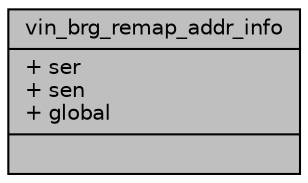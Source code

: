digraph "vin_brg_remap_addr_info"
{
 // INTERACTIVE_SVG=YES
 // LATEX_PDF_SIZE
  bgcolor="transparent";
  edge [fontname="Helvetica",fontsize="10",labelfontname="Helvetica",labelfontsize="10"];
  node [fontname="Helvetica",fontsize="10",shape=record];
  Node1 [label="{vin_brg_remap_addr_info\n|+ ser\l+ sen\l+ global\l|}",height=0.2,width=0.4,color="black", fillcolor="grey75", style="filled", fontcolor="black",tooltip=" "];
}
